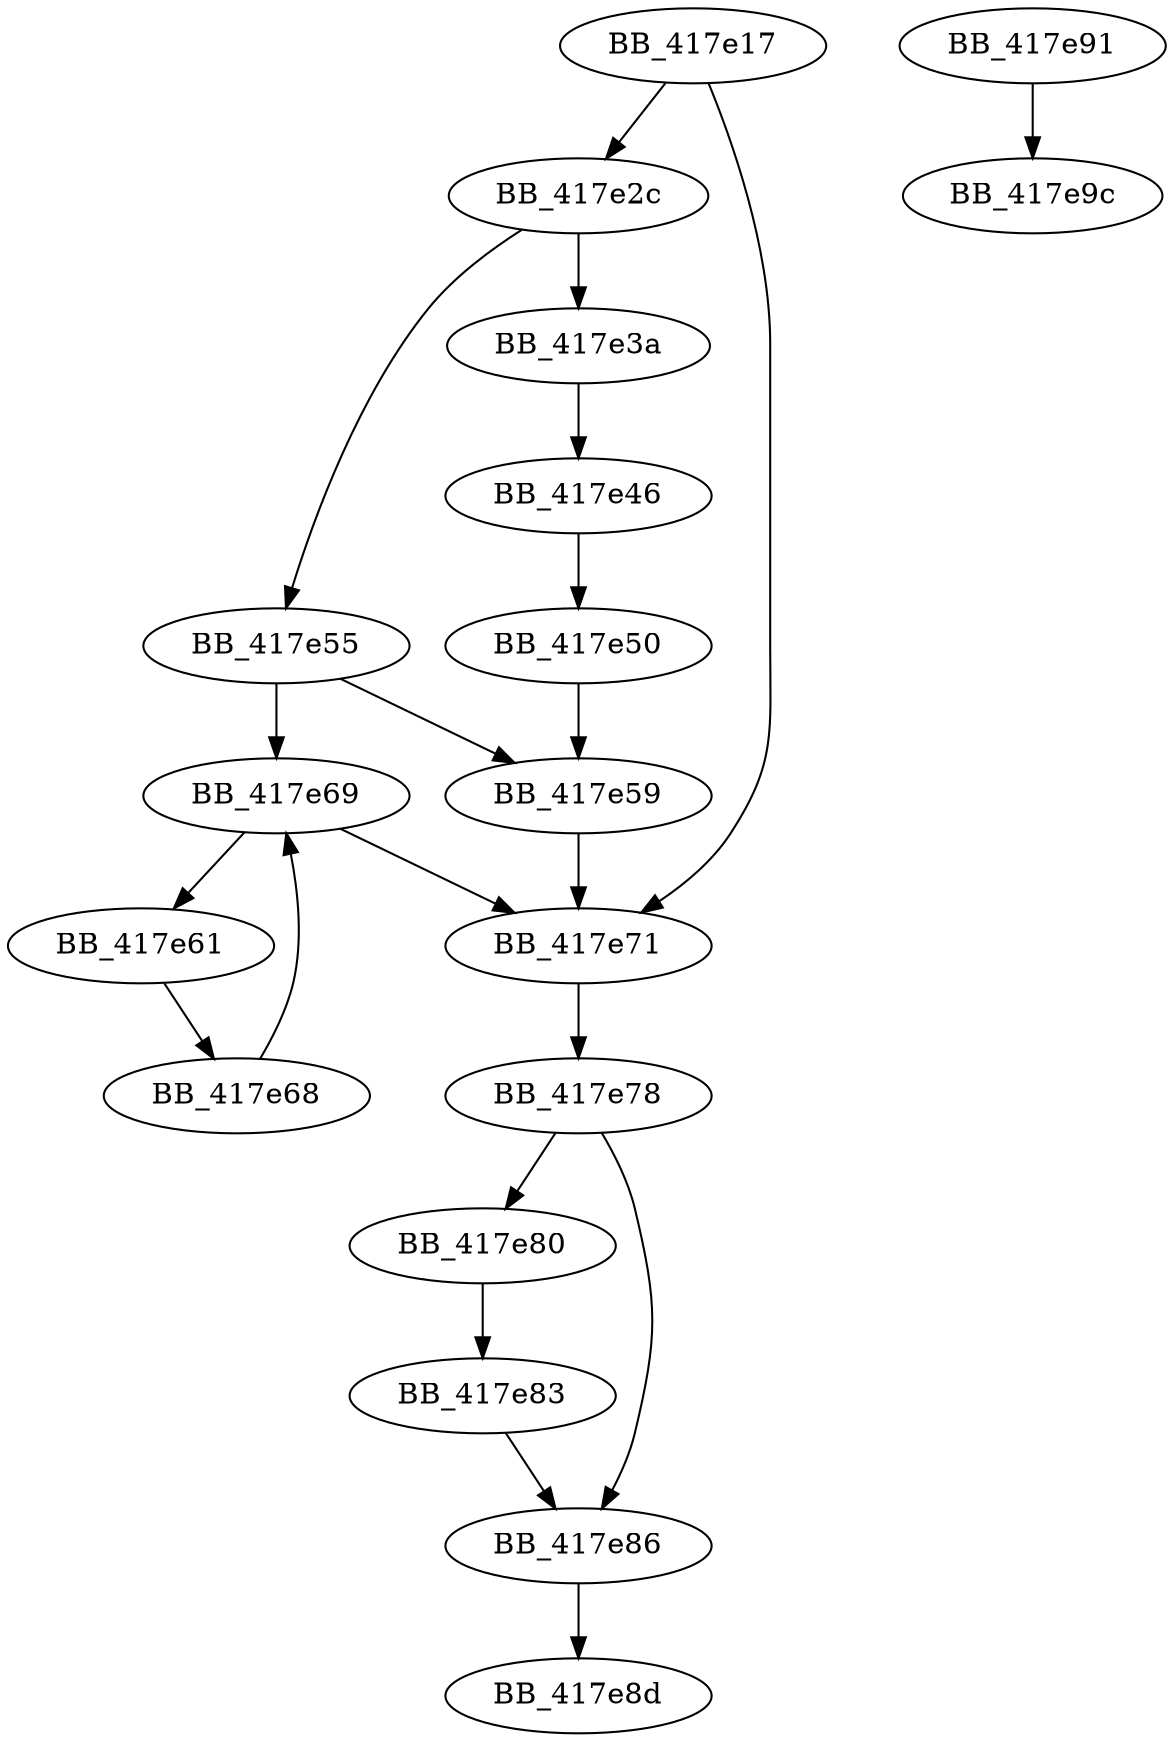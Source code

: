 DiGraph __Call_once{
BB_417e17->BB_417e2c
BB_417e17->BB_417e71
BB_417e2c->BB_417e3a
BB_417e2c->BB_417e55
BB_417e3a->BB_417e46
BB_417e46->BB_417e50
BB_417e50->BB_417e59
BB_417e55->BB_417e59
BB_417e55->BB_417e69
BB_417e59->BB_417e71
BB_417e61->BB_417e68
BB_417e68->BB_417e69
BB_417e69->BB_417e61
BB_417e69->BB_417e71
BB_417e71->BB_417e78
BB_417e78->BB_417e80
BB_417e78->BB_417e86
BB_417e80->BB_417e83
BB_417e83->BB_417e86
BB_417e86->BB_417e8d
BB_417e91->BB_417e9c
}
